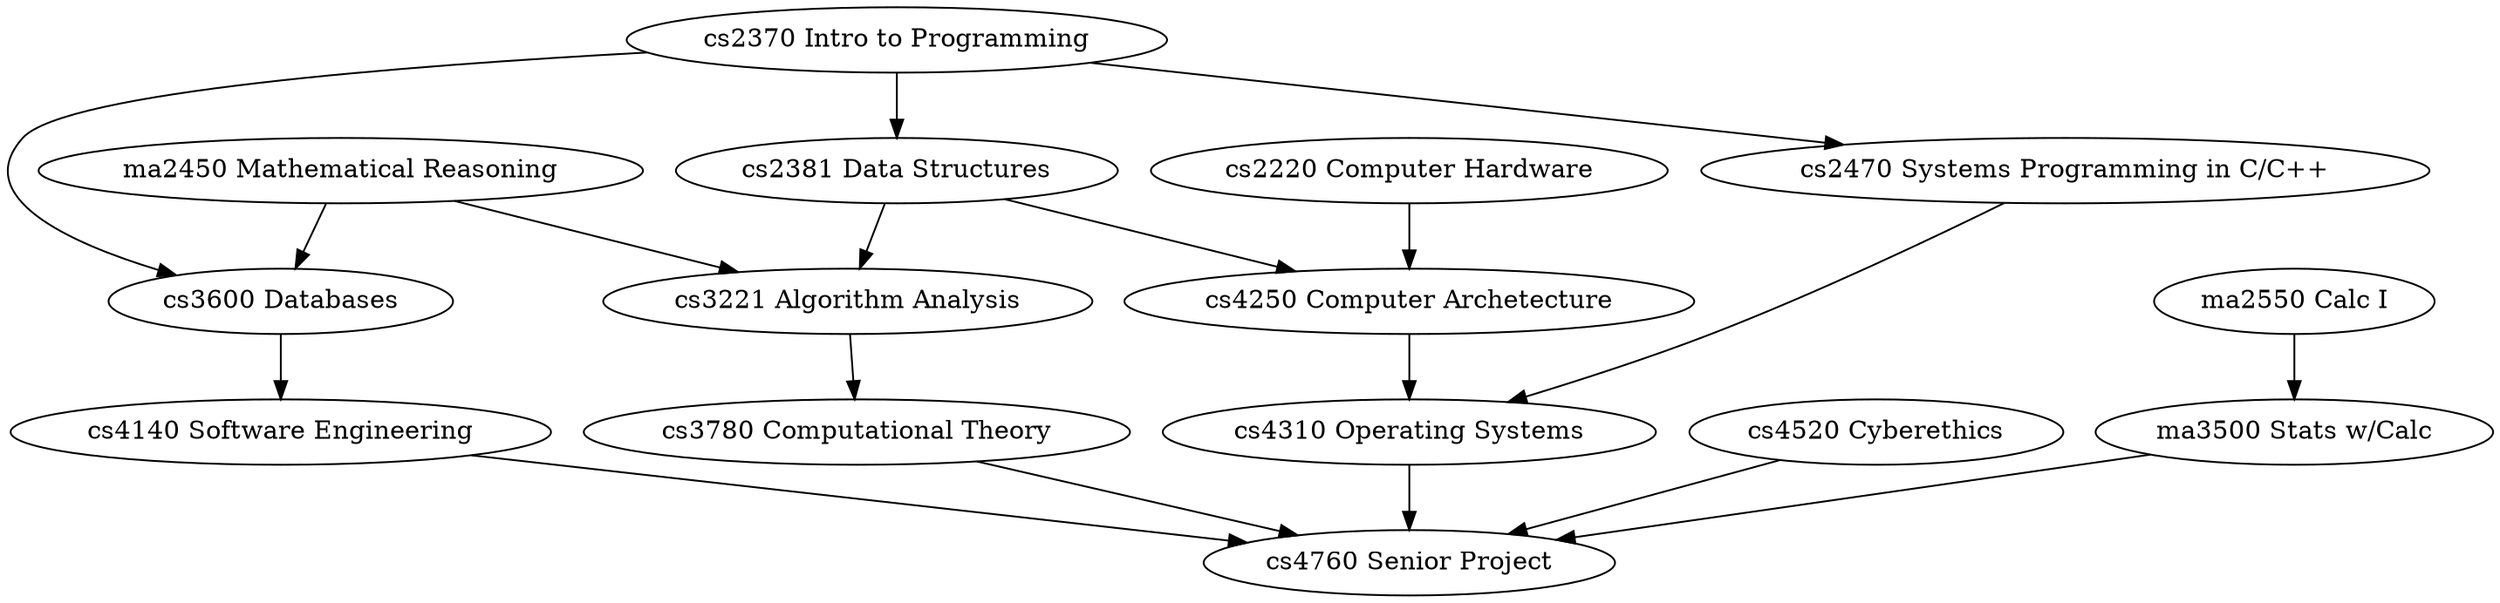
digraph {
  // Programming Sequence
  cs2370 [label="\N Intro to Programming"]

  cs2381 [label="\N Data Structures"]
  cs2370 -> cs2381

  // Low Level and OS
  cs2220 [label="\N Computer Hardware"]

  cs2470 [label="\N Systems Programming in C/C++"]
  cs2370 -> cs2470

  cs4250 [label="\N Computer Archetecture"]
  cs2220 -> cs4250
  cs2381 -> cs4250

  cs4310 [label="\N Operating Systems"]
  cs4250 -> cs4310
  cs2470 -> cs4310

  // Algo and Theory
  ma2450 [label="\N Mathematical Reasoning"]

  cs3221 [label="\N Algorithm Analysis"]
  cs2381 -> cs3221
  ma2450 -> cs3221

  cs3780 [label="\N Computational Theory"]
  cs3221 -> cs3780

  // Software Design
  cs3600 [label="\N Databases"]
  cs2370 -> cs3600
  ma2450 -> cs3600

  cs4140 [label="\N Software Engineering"]
  cs3600 -> cs4140

  // Ethics
  cs4520 [label="\N Cyberethics"]

  // Math Reqs
  ma2550 [label="\N Calc I"]

  ma3500 [label="\N Stats w/Calc"]
  ma2550 -> ma3500

  // Final Project
  cs4760 [label="\N Senior Project"]
  cs3780 -> cs4760
  cs4310 -> cs4760
  cs4140 -> cs4760
  cs4520 -> cs4760
  ma3500 -> cs4760
}

